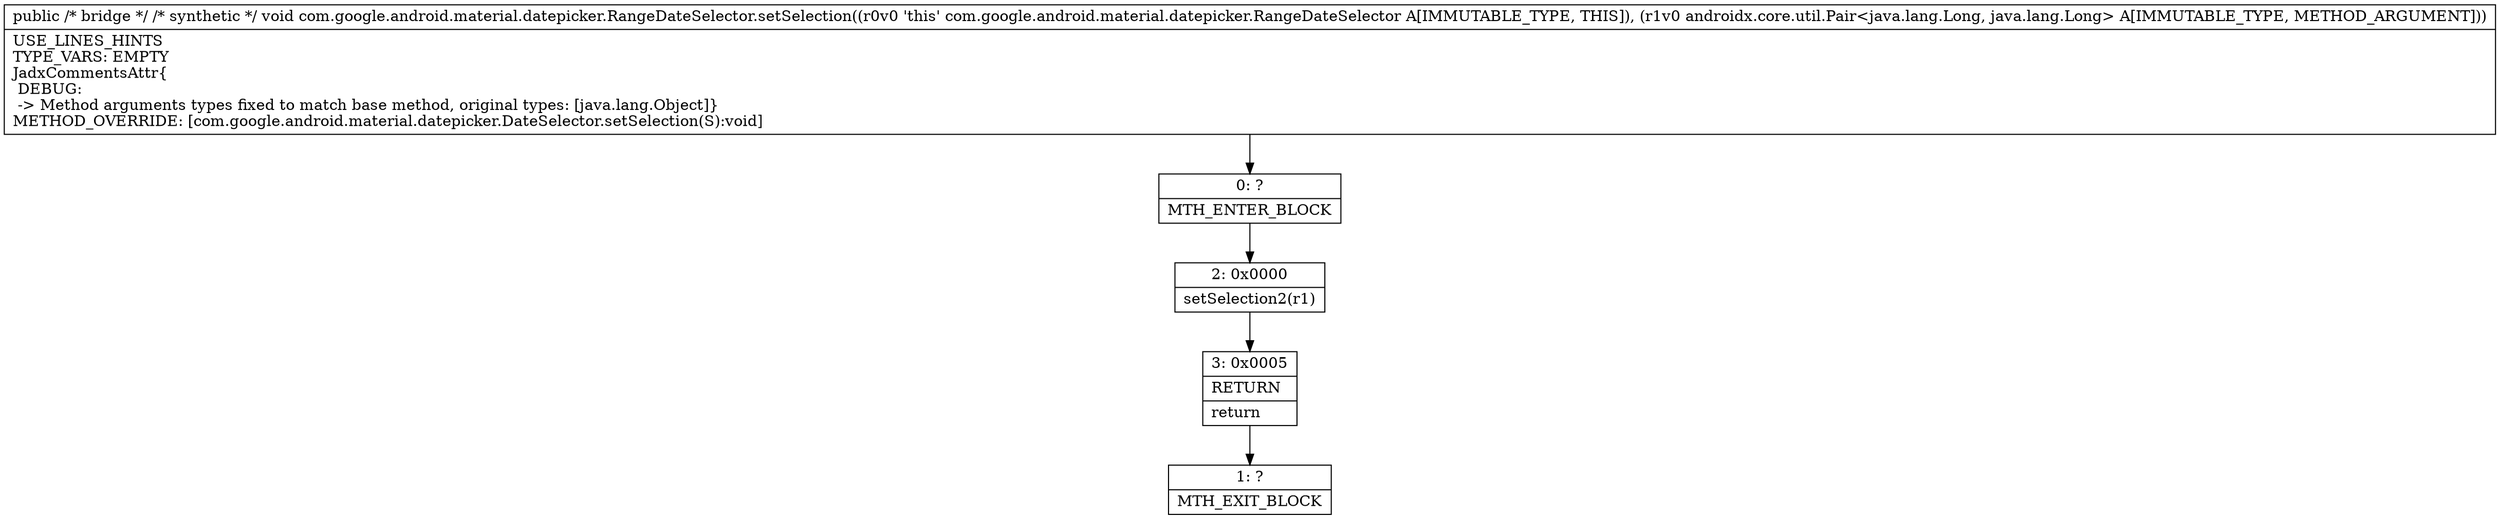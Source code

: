 digraph "CFG forcom.google.android.material.datepicker.RangeDateSelector.setSelection(Ljava\/lang\/Object;)V" {
Node_0 [shape=record,label="{0\:\ ?|MTH_ENTER_BLOCK\l}"];
Node_2 [shape=record,label="{2\:\ 0x0000|setSelection2(r1)\l}"];
Node_3 [shape=record,label="{3\:\ 0x0005|RETURN\l|return\l}"];
Node_1 [shape=record,label="{1\:\ ?|MTH_EXIT_BLOCK\l}"];
MethodNode[shape=record,label="{public \/* bridge *\/ \/* synthetic *\/ void com.google.android.material.datepicker.RangeDateSelector.setSelection((r0v0 'this' com.google.android.material.datepicker.RangeDateSelector A[IMMUTABLE_TYPE, THIS]), (r1v0 androidx.core.util.Pair\<java.lang.Long, java.lang.Long\> A[IMMUTABLE_TYPE, METHOD_ARGUMENT]))  | USE_LINES_HINTS\lTYPE_VARS: EMPTY\lJadxCommentsAttr\{\l DEBUG: \l \-\> Method arguments types fixed to match base method, original types: [java.lang.Object]\}\lMETHOD_OVERRIDE: [com.google.android.material.datepicker.DateSelector.setSelection(S):void]\l}"];
MethodNode -> Node_0;Node_0 -> Node_2;
Node_2 -> Node_3;
Node_3 -> Node_1;
}

